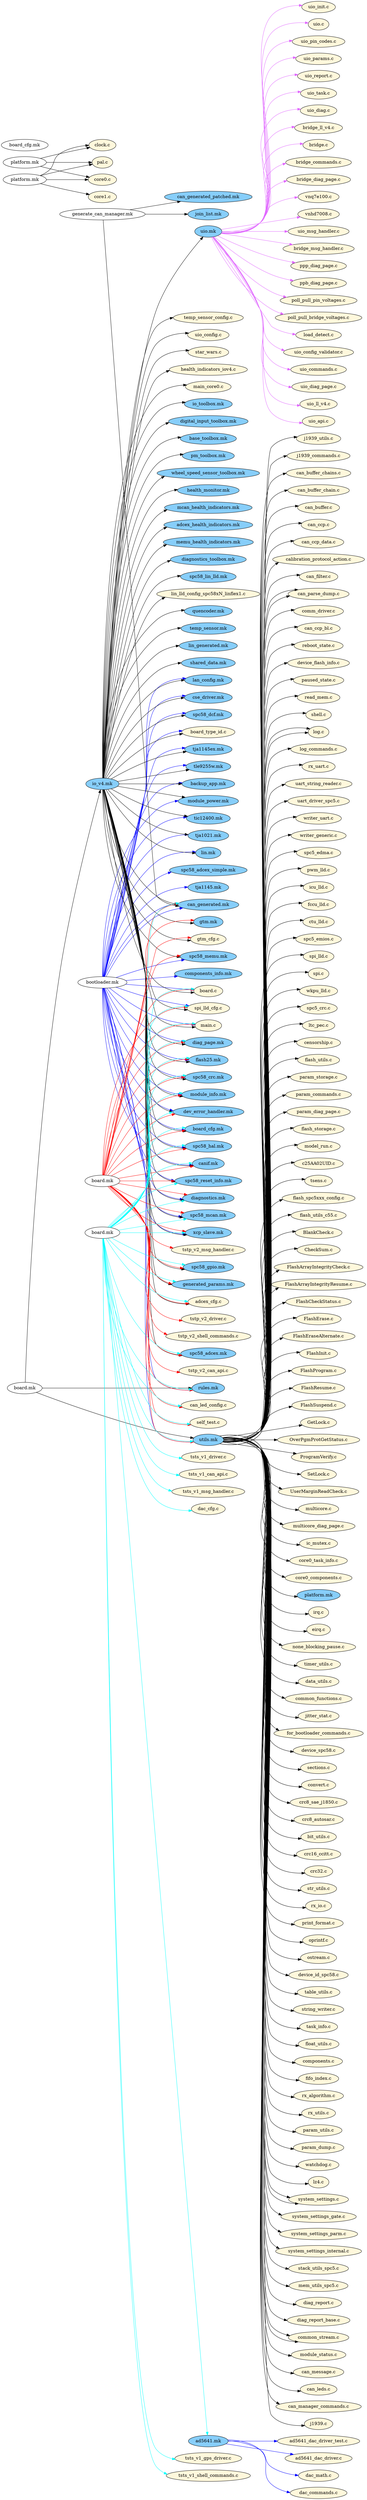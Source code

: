 digraph build_Dependence {
rankdir=LR;


ad5641_mk [ label = "ad5641.mk"];
ad5641_dac_driver_c [ label = "ad5641_dac_driver.c", style=filled, fillcolor=cornsilk];
ad5641_mk->ad5641_dac_driver_c [color=blue];
dac_math_c [ label = "dac_math.c", style=filled, fillcolor=cornsilk];
ad5641_mk->dac_math_c [color=blue];
dac_commands_c [ label = "dac_commands.c", style=filled, fillcolor=cornsilk];
ad5641_mk->dac_commands_c [color=blue];
ad5641_dac_driver_test_c [ label = "ad5641_dac_driver_test.c", style=filled, fillcolor=cornsilk];
ad5641_mk->ad5641_dac_driver_test_c [color=blue];

rules_mk [ label = "rules.mk"];

uio_mk [ label = "uio.mk"];
ppp_diag_page_c [ label = "ppp_diag_page.c", style=filled, fillcolor=cornsilk];
uio_mk->ppp_diag_page_c [color=mediumorchid1];
ppb_diag_page_c [ label = "ppb_diag_page.c", style=filled, fillcolor=cornsilk];
uio_mk->ppb_diag_page_c [color=mediumorchid1];
poll_pull_pin_voltages_c [ label = "poll_pull_pin_voltages.c", style=filled, fillcolor=cornsilk];
uio_mk->poll_pull_pin_voltages_c [color=mediumorchid1];
poll_pull_bridge_voltages_c [ label = "poll_pull_bridge_voltages.c", style=filled, fillcolor=cornsilk];
uio_mk->poll_pull_bridge_voltages_c [color=mediumorchid1];
load_detect_c [ label = "load_detect.c", style=filled, fillcolor=cornsilk];
uio_mk->load_detect_c [color=mediumorchid1];
uio_config_validator_c [ label = "uio_config_validator.c", style=filled, fillcolor=cornsilk];
uio_mk->uio_config_validator_c [color=mediumorchid1];
uio_commands_c [ label = "uio_commands.c", style=filled, fillcolor=cornsilk];
uio_mk->uio_commands_c [color=mediumorchid1];
uio_diag_page_c [ label = "uio_diag_page.c", style=filled, fillcolor=cornsilk];
uio_mk->uio_diag_page_c [color=mediumorchid1];
uio_ll_v4_c [ label = "uio_ll_v4.c", style=filled, fillcolor=cornsilk];
uio_mk->uio_ll_v4_c [color=mediumorchid1];
uio_api_c [ label = "uio_api.c", style=filled, fillcolor=cornsilk];
uio_mk->uio_api_c [color=mediumorchid1];
uio_init_c [ label = "uio_init.c", style=filled, fillcolor=cornsilk];
uio_mk->uio_init_c [color=mediumorchid1];
uio_c [ label = "uio.c", style=filled, fillcolor=cornsilk];
uio_mk->uio_c [color=mediumorchid1];
uio_pin_codes_c [ label = "uio_pin_codes.c", style=filled, fillcolor=cornsilk];
uio_mk->uio_pin_codes_c [color=mediumorchid1];
uio_params_c [ label = "uio_params.c", style=filled, fillcolor=cornsilk];
uio_mk->uio_params_c [color=mediumorchid1];
uio_report_c [ label = "uio_report.c", style=filled, fillcolor=cornsilk];
uio_mk->uio_report_c [color=mediumorchid1];
uio_task_c [ label = "uio_task.c", style=filled, fillcolor=cornsilk];
uio_mk->uio_task_c [color=mediumorchid1];
uio_diag_c [ label = "uio_diag.c", style=filled, fillcolor=cornsilk];
uio_mk->uio_diag_c [color=mediumorchid1];
bridge_ll_v4_c [ label = "bridge_ll_v4.c", style=filled, fillcolor=cornsilk];
uio_mk->bridge_ll_v4_c [color=mediumorchid1];
bridge_c [ label = "bridge.c", style=filled, fillcolor=cornsilk];
uio_mk->bridge_c [color=mediumorchid1];
bridge_commands_c [ label = "bridge_commands.c", style=filled, fillcolor=cornsilk];
uio_mk->bridge_commands_c [color=mediumorchid1];
bridge_diag_page_c [ label = "bridge_diag_page.c", style=filled, fillcolor=cornsilk];
uio_mk->bridge_diag_page_c [color=mediumorchid1];
vnq7e100_c [ label = "vnq7e100.c", style=filled, fillcolor=cornsilk];
uio_mk->vnq7e100_c [color=mediumorchid1];
vnhd7008_c [ label = "vnhd7008.c", style=filled, fillcolor=cornsilk];
uio_mk->vnhd7008_c [color=mediumorchid1];
uio_msg_handler_c [ label = "uio_msg_handler.c", style=filled, fillcolor=cornsilk];
uio_mk->uio_msg_handler_c [color=mediumorchid1];
bridge_msg_handler_c [ label = "bridge_msg_handler.c", style=filled, fillcolor=cornsilk];
uio_mk->bridge_msg_handler_c [color=mediumorchid1];

bootloader_mk [ label = "bootloader.mk"];
board_cfg_mk [ label = "board_cfg.mk", style=filled, fillcolor=lightskyblue];
bootloader_mk->board_cfg_mk [color=blue];
board_c [ label = "board.c", style=filled, fillcolor=cornsilk];
bootloader_mk->board_c [color=blue];
spi_lld_cfg_c [ label = "spi_lld_cfg.c", style=filled, fillcolor=cornsilk];
bootloader_mk->spi_lld_cfg_c [color=blue];
board_type_id_c [ label = "board_type_id.c", style=filled, fillcolor=cornsilk];
bootloader_mk->board_type_id_c [color=blue];
spc58_adcex_simple_mk [ label = "spc58_adcex_simple.mk", style=filled, fillcolor=lightskyblue];
bootloader_mk->spc58_adcex_simple_mk [color=blue];
main_c [ label = "main.c", style=filled, fillcolor=cornsilk];
bootloader_mk->main_c [color=blue];
diag_page_mk [ label = "diag_page.mk", style=filled, fillcolor=lightskyblue];
bootloader_mk->diag_page_mk [color=blue];
tja1145_mk [ label = "tja1145.mk", style=filled, fillcolor=lightskyblue];
bootloader_mk->tja1145_mk [color=blue];
tja1145ex_mk [ label = "tja1145ex.mk", style=filled, fillcolor=lightskyblue];
bootloader_mk->tja1145ex_mk [color=blue];
tle9255w_mk [ label = "tle9255w.mk", style=filled, fillcolor=lightskyblue];
bootloader_mk->tle9255w_mk [color=blue];
flash25_mk [ label = "flash25.mk", style=filled, fillcolor=lightskyblue];
bootloader_mk->flash25_mk [color=blue];
backup_app_mk [ label = "backup_app.mk", style=filled, fillcolor=lightskyblue];
bootloader_mk->backup_app_mk [color=blue];
module_power_mk [ label = "module_power.mk", style=filled, fillcolor=lightskyblue];
bootloader_mk->module_power_mk [color=blue];
tic12400_mk [ label = "tic12400.mk", style=filled, fillcolor=lightskyblue];
bootloader_mk->tic12400_mk [color=blue];
tja1021_mk [ label = "tja1021.mk", style=filled, fillcolor=lightskyblue];
bootloader_mk->tja1021_mk [color=blue];
lin_mk [ label = "lin.mk", style=filled, fillcolor=lightskyblue];
bootloader_mk->lin_mk [color=blue];
lan_config_mk [ label = "lan_config.mk", style=filled, fillcolor=lightskyblue];
bootloader_mk->lan_config_mk [color=blue];
spc58_crc_mk [ label = "spc58_crc.mk", style=filled, fillcolor=lightskyblue];
bootloader_mk->spc58_crc_mk [color=blue];
can_generated_mk [ label = "can_generated.mk", style=filled, fillcolor=lightskyblue];
bootloader_mk->can_generated_mk [color=blue];
can_generated_mk [ label = "can_generated.mk", style=filled, fillcolor=lightskyblue];
bootloader_mk->can_generated_mk [color=blue];
module_info_mk [ label = "module_info.mk", style=filled, fillcolor=lightskyblue];
bootloader_mk->module_info_mk [color=blue];
dev_error_handler_mk [ label = "dev_error_handler.mk", style=filled, fillcolor=lightskyblue];
bootloader_mk->dev_error_handler_mk [color=blue];
spc58_hal_mk [ label = "spc58_hal.mk", style=filled, fillcolor=lightskyblue];
bootloader_mk->spc58_hal_mk [color=blue];
canif_mk [ label = "canif.mk", style=filled, fillcolor=lightskyblue];
bootloader_mk->canif_mk [color=blue];
spc58_mcan_mk [ label = "spc58_mcan.mk", style=filled, fillcolor=lightskyblue];
bootloader_mk->spc58_mcan_mk [color=blue];
spc58_reset_info_mk [ label = "spc58_reset_info.mk", style=filled, fillcolor=lightskyblue];
bootloader_mk->spc58_reset_info_mk [color=blue];
diagnostics_mk [ label = "diagnostics.mk", style=filled, fillcolor=lightskyblue];
bootloader_mk->diagnostics_mk [color=blue];
xcp_slave_mk [ label = "xcp_slave.mk", style=filled, fillcolor=lightskyblue];
bootloader_mk->xcp_slave_mk [color=blue];
components_info_mk [ label = "components_info.mk", style=filled, fillcolor=lightskyblue];
bootloader_mk->components_info_mk [color=blue];
cse_driver_mk [ label = "cse_driver.mk", style=filled, fillcolor=lightskyblue];
bootloader_mk->cse_driver_mk [color=blue];
spc58_dcf_mk [ label = "spc58_dcf.mk", style=filled, fillcolor=lightskyblue];
bootloader_mk->spc58_dcf_mk [color=blue];
spc58_memu_mk [ label = "spc58_memu.mk", style=filled, fillcolor=lightskyblue];
bootloader_mk->spc58_memu_mk [color=blue];
utils_mk [ label = "utils.mk", style=filled, fillcolor=lightskyblue];
bootloader_mk->utils_mk [color=blue];
rules_mk [ label = "rules.mk", style=filled, fillcolor=lightskyblue];
bootloader_mk->rules_mk [color=blue];

generate_can_manager_mk [ label = "generate_can_manager.mk"];
can_generated_mk [ label = "can_generated.mk", style=filled, fillcolor=lightskyblue];
generate_can_manager_mk->can_generated_mk [color=black];
can_generated_patched_mk [ label = "can_generated_patched.mk", style=filled, fillcolor=lightskyblue];
generate_can_manager_mk->can_generated_patched_mk [color=black];
join_list_mk [ label = "join_list.mk", style=filled, fillcolor=lightskyblue];
generate_can_manager_mk->join_list_mk [color=black];

join_list_mk [ label = "join_list.mk"];

utils_mk [ label = "utils.mk"];
multicore_c [ label = "multicore.c", style=filled, fillcolor=cornsilk];
utils_mk->multicore_c [color=black];
multicore_diag_page_c [ label = "multicore_diag_page.c", style=filled, fillcolor=cornsilk];
utils_mk->multicore_diag_page_c [color=black];
ic_mutex_c [ label = "ic_mutex.c", style=filled, fillcolor=cornsilk];
utils_mk->ic_mutex_c [color=black];
core0_task_info_c [ label = "core0_task_info.c", style=filled, fillcolor=cornsilk];
utils_mk->core0_task_info_c [color=black];
core0_components_c [ label = "core0_components.c", style=filled, fillcolor=cornsilk];
utils_mk->core0_components_c [color=black];
platform_mk [ label = "platform.mk", style=filled, fillcolor=lightskyblue];
utils_mk->platform_mk [color=black];
irq_c [ label = "irq.c", style=filled, fillcolor=cornsilk];
utils_mk->irq_c [color=black];
eirq_c [ label = "eirq.c", style=filled, fillcolor=cornsilk];
utils_mk->eirq_c [color=black];
none_blocking_pause_c [ label = "none_blocking_pause.c", style=filled, fillcolor=cornsilk];
utils_mk->none_blocking_pause_c [color=black];
timer_utils_c [ label = "timer_utils.c", style=filled, fillcolor=cornsilk];
utils_mk->timer_utils_c [color=black];
data_utils_c [ label = "data_utils.c", style=filled, fillcolor=cornsilk];
utils_mk->data_utils_c [color=black];
common_functions_c [ label = "common_functions.c", style=filled, fillcolor=cornsilk];
utils_mk->common_functions_c [color=black];
jitter_stat_c [ label = "jitter_stat.c", style=filled, fillcolor=cornsilk];
utils_mk->jitter_stat_c [color=black];
for_bootloader_commands_c [ label = "for_bootloader_commands.c", style=filled, fillcolor=cornsilk];
utils_mk->for_bootloader_commands_c [color=black];
device_spc58_c [ label = "device_spc58.c", style=filled, fillcolor=cornsilk];
utils_mk->device_spc58_c [color=black];
sections_c [ label = "sections.c", style=filled, fillcolor=cornsilk];
utils_mk->sections_c [color=black];
convert_c [ label = "convert.c", style=filled, fillcolor=cornsilk];
utils_mk->convert_c [color=black];
crc8_sae_j1850_c [ label = "crc8_sae_j1850.c", style=filled, fillcolor=cornsilk];
utils_mk->crc8_sae_j1850_c [color=black];
crc8_autosar_c [ label = "crc8_autosar.c", style=filled, fillcolor=cornsilk];
utils_mk->crc8_autosar_c [color=black];
bit_utils_c [ label = "bit_utils.c", style=filled, fillcolor=cornsilk];
utils_mk->bit_utils_c [color=black];
crc16_ccitt_c [ label = "crc16_ccitt.c", style=filled, fillcolor=cornsilk];
utils_mk->crc16_ccitt_c [color=black];
crc32_c [ label = "crc32.c", style=filled, fillcolor=cornsilk];
utils_mk->crc32_c [color=black];
str_utils_c [ label = "str_utils.c", style=filled, fillcolor=cornsilk];
utils_mk->str_utils_c [color=black];
rx_io_c [ label = "rx_io.c", style=filled, fillcolor=cornsilk];
utils_mk->rx_io_c [color=black];
print_format_c [ label = "print_format.c", style=filled, fillcolor=cornsilk];
utils_mk->print_format_c [color=black];
oprintf_c [ label = "oprintf.c", style=filled, fillcolor=cornsilk];
utils_mk->oprintf_c [color=black];
ostream_c [ label = "ostream.c", style=filled, fillcolor=cornsilk];
utils_mk->ostream_c [color=black];
device_id_spc58_c [ label = "device_id_spc58.c", style=filled, fillcolor=cornsilk];
utils_mk->device_id_spc58_c [color=black];
table_utils_c [ label = "table_utils.c", style=filled, fillcolor=cornsilk];
utils_mk->table_utils_c [color=black];
string_writer_c [ label = "string_writer.c", style=filled, fillcolor=cornsilk];
utils_mk->string_writer_c [color=black];
task_info_c [ label = "task_info.c", style=filled, fillcolor=cornsilk];
utils_mk->task_info_c [color=black];
float_utils_c [ label = "float_utils.c", style=filled, fillcolor=cornsilk];
utils_mk->float_utils_c [color=black];
components_c [ label = "components.c", style=filled, fillcolor=cornsilk];
utils_mk->components_c [color=black];
fifo_index_c [ label = "fifo_index.c", style=filled, fillcolor=cornsilk];
utils_mk->fifo_index_c [color=black];
rx_algorithm_c [ label = "rx_algorithm.c", style=filled, fillcolor=cornsilk];
utils_mk->rx_algorithm_c [color=black];
rx_utils_c [ label = "rx_utils.c", style=filled, fillcolor=cornsilk];
utils_mk->rx_utils_c [color=black];
param_utils_c [ label = "param_utils.c", style=filled, fillcolor=cornsilk];
utils_mk->param_utils_c [color=black];
param_dump_c [ label = "param_dump.c", style=filled, fillcolor=cornsilk];
utils_mk->param_dump_c [color=black];
watchdog_c [ label = "watchdog.c", style=filled, fillcolor=cornsilk];
utils_mk->watchdog_c [color=black];
lz4_c [ label = "lz4.c", style=filled, fillcolor=cornsilk];
utils_mk->lz4_c [color=black];
system_settings_c [ label = "system_settings.c", style=filled, fillcolor=cornsilk];
utils_mk->system_settings_c [color=black];
system_settings_gate_c [ label = "system_settings_gate.c", style=filled, fillcolor=cornsilk];
utils_mk->system_settings_gate_c [color=black];
system_settings_parm_c [ label = "system_settings_parm.c", style=filled, fillcolor=cornsilk];
utils_mk->system_settings_parm_c [color=black];
system_settings_internal_c [ label = "system_settings_internal.c", style=filled, fillcolor=cornsilk];
utils_mk->system_settings_internal_c [color=black];
system_settings_c [ label = "system_settings.c", style=filled, fillcolor=cornsilk];
utils_mk->system_settings_c [color=black];
stack_utils_spc5_c [ label = "stack_utils_spc5.c", style=filled, fillcolor=cornsilk];
utils_mk->stack_utils_spc5_c [color=black];
mem_utils_spc5_c [ label = "mem_utils_spc5.c", style=filled, fillcolor=cornsilk];
utils_mk->mem_utils_spc5_c [color=black];
diag_report_c [ label = "diag_report.c", style=filled, fillcolor=cornsilk];
utils_mk->diag_report_c [color=black];
diag_report_base_c [ label = "diag_report_base.c", style=filled, fillcolor=cornsilk];
utils_mk->diag_report_base_c [color=black];
common_stream_c [ label = "common_stream.c", style=filled, fillcolor=cornsilk];
utils_mk->common_stream_c [color=black];
common_stream_c [ label = "common_stream.c", style=filled, fillcolor=cornsilk];
utils_mk->common_stream_c [color=black];
module_status_c [ label = "module_status.c", style=filled, fillcolor=cornsilk];
utils_mk->module_status_c [color=black];
can_message_c [ label = "can_message.c", style=filled, fillcolor=cornsilk];
utils_mk->can_message_c [color=black];
can_leds_c [ label = "can_leds.c", style=filled, fillcolor=cornsilk];
utils_mk->can_leds_c [color=black];
can_manager_commands_c [ label = "can_manager_commands.c", style=filled, fillcolor=cornsilk];
utils_mk->can_manager_commands_c [color=black];
j1939_c [ label = "j1939.c", style=filled, fillcolor=cornsilk];
utils_mk->j1939_c [color=black];
j1939_utils_c [ label = "j1939_utils.c", style=filled, fillcolor=cornsilk];
utils_mk->j1939_utils_c [color=black];
j1939_commands_c [ label = "j1939_commands.c", style=filled, fillcolor=cornsilk];
utils_mk->j1939_commands_c [color=black];
can_buffer_chains_c [ label = "can_buffer_chains.c", style=filled, fillcolor=cornsilk];
utils_mk->can_buffer_chains_c [color=black];
can_buffer_chain_c [ label = "can_buffer_chain.c", style=filled, fillcolor=cornsilk];
utils_mk->can_buffer_chain_c [color=black];
can_buffer_c [ label = "can_buffer.c", style=filled, fillcolor=cornsilk];
utils_mk->can_buffer_c [color=black];
can_ccp_c [ label = "can_ccp.c", style=filled, fillcolor=cornsilk];
utils_mk->can_ccp_c [color=black];
can_ccp_data_c [ label = "can_ccp_data.c", style=filled, fillcolor=cornsilk];
utils_mk->can_ccp_data_c [color=black];
calibration_protocol_action_c [ label = "calibration_protocol_action.c", style=filled, fillcolor=cornsilk];
utils_mk->calibration_protocol_action_c [color=black];
can_filter_c [ label = "can_filter.c", style=filled, fillcolor=cornsilk];
utils_mk->can_filter_c [color=black];
can_parse_dump_c [ label = "can_parse_dump.c", style=filled, fillcolor=cornsilk];
utils_mk->can_parse_dump_c [color=black];
comm_driver_c [ label = "comm_driver.c", style=filled, fillcolor=cornsilk];
utils_mk->comm_driver_c [color=black];
can_ccp_bl_c [ label = "can_ccp_bl.c", style=filled, fillcolor=cornsilk];
utils_mk->can_ccp_bl_c [color=black];
reboot_state_c [ label = "reboot_state.c", style=filled, fillcolor=cornsilk];
utils_mk->reboot_state_c [color=black];
device_flash_info_c [ label = "device_flash_info.c", style=filled, fillcolor=cornsilk];
utils_mk->device_flash_info_c [color=black];
paused_state_c [ label = "paused_state.c", style=filled, fillcolor=cornsilk];
utils_mk->paused_state_c [color=black];
can_parse_dump_c [ label = "can_parse_dump.c", style=filled, fillcolor=cornsilk];
utils_mk->can_parse_dump_c [color=black];
read_mem_c [ label = "read_mem.c", style=filled, fillcolor=cornsilk];
utils_mk->read_mem_c [color=black];
shell_c [ label = "shell.c", style=filled, fillcolor=cornsilk];
utils_mk->shell_c [color=black];
log_c [ label = "log.c", style=filled, fillcolor=cornsilk];
utils_mk->log_c [color=black];
log_c [ label = "log.c", style=filled, fillcolor=cornsilk];
utils_mk->log_c [color=black];
log_commands_c [ label = "log_commands.c", style=filled, fillcolor=cornsilk];
utils_mk->log_commands_c [color=black];
rx_uart_c [ label = "rx_uart.c", style=filled, fillcolor=cornsilk];
utils_mk->rx_uart_c [color=black];
uart_string_reader_c [ label = "uart_string_reader.c", style=filled, fillcolor=cornsilk];
utils_mk->uart_string_reader_c [color=black];
uart_driver_spc5_c [ label = "uart_driver_spc5.c", style=filled, fillcolor=cornsilk];
utils_mk->uart_driver_spc5_c [color=black];
writer_uart_c [ label = "writer_uart.c", style=filled, fillcolor=cornsilk];
utils_mk->writer_uart_c [color=black];
writer_generic_c [ label = "writer_generic.c", style=filled, fillcolor=cornsilk];
utils_mk->writer_generic_c [color=black];
spc5_edma_c [ label = "spc5_edma.c", style=filled, fillcolor=cornsilk];
utils_mk->spc5_edma_c [color=black];
pwm_lld_c [ label = "pwm_lld.c", style=filled, fillcolor=cornsilk];
utils_mk->pwm_lld_c [color=black];
icu_lld_c [ label = "icu_lld.c", style=filled, fillcolor=cornsilk];
utils_mk->icu_lld_c [color=black];
fccu_lld_c [ label = "fccu_lld.c", style=filled, fillcolor=cornsilk];
utils_mk->fccu_lld_c [color=black];
ctu_lld_c [ label = "ctu_lld.c", style=filled, fillcolor=cornsilk];
utils_mk->ctu_lld_c [color=black];
spc5_emios_c [ label = "spc5_emios.c", style=filled, fillcolor=cornsilk];
utils_mk->spc5_emios_c [color=black];
spi_lld_c [ label = "spi_lld.c", style=filled, fillcolor=cornsilk];
utils_mk->spi_lld_c [color=black];
spi_c [ label = "spi.c", style=filled, fillcolor=cornsilk];
utils_mk->spi_c [color=black];
wkpu_lld_c [ label = "wkpu_lld.c", style=filled, fillcolor=cornsilk];
utils_mk->wkpu_lld_c [color=black];
spc5_crc_c [ label = "spc5_crc.c", style=filled, fillcolor=cornsilk];
utils_mk->spc5_crc_c [color=black];
ltc_pec_c [ label = "ltc_pec.c", style=filled, fillcolor=cornsilk];
utils_mk->ltc_pec_c [color=black];
censorship_c [ label = "censorship.c", style=filled, fillcolor=cornsilk];
utils_mk->censorship_c [color=black];
flash_utils_c [ label = "flash_utils.c", style=filled, fillcolor=cornsilk];
utils_mk->flash_utils_c [color=black];
param_storage_c [ label = "param_storage.c", style=filled, fillcolor=cornsilk];
utils_mk->param_storage_c [color=black];
param_commands_c [ label = "param_commands.c", style=filled, fillcolor=cornsilk];
utils_mk->param_commands_c [color=black];
param_diag_page_c [ label = "param_diag_page.c", style=filled, fillcolor=cornsilk];
utils_mk->param_diag_page_c [color=black];
flash_storage_c [ label = "flash_storage.c", style=filled, fillcolor=cornsilk];
utils_mk->flash_storage_c [color=black];
model_run_c [ label = "model_run.c", style=filled, fillcolor=cornsilk];
utils_mk->model_run_c [color=black];
c25AA02UID_c [ label = "c25AA02UID.c", style=filled, fillcolor=cornsilk];
utils_mk->c25AA02UID_c [color=black];
tsens_c [ label = "tsens.c", style=filled, fillcolor=cornsilk];
utils_mk->tsens_c [color=black];
flash_spc5xxx_config_c [ label = "flash_spc5xxx_config.c", style=filled, fillcolor=cornsilk];
utils_mk->flash_spc5xxx_config_c [color=black];
flash_utils_c55_c [ label = "flash_utils_c55.c", style=filled, fillcolor=cornsilk];
utils_mk->flash_utils_c55_c [color=black];
BlankCheck_c [ label = "BlankCheck.c", style=filled, fillcolor=cornsilk];
utils_mk->BlankCheck_c [color=black];
CheckSum_c [ label = "CheckSum.c", style=filled, fillcolor=cornsilk];
utils_mk->CheckSum_c [color=black];
FlashArrayIntegrityCheck_c [ label = "FlashArrayIntegrityCheck.c", style=filled, fillcolor=cornsilk];
utils_mk->FlashArrayIntegrityCheck_c [color=black];
FlashArrayIntegrityResume_c [ label = "FlashArrayIntegrityResume.c", style=filled, fillcolor=cornsilk];
utils_mk->FlashArrayIntegrityResume_c [color=black];
FlashCheckStatus_c [ label = "FlashCheckStatus.c", style=filled, fillcolor=cornsilk];
utils_mk->FlashCheckStatus_c [color=black];
FlashErase_c [ label = "FlashErase.c", style=filled, fillcolor=cornsilk];
utils_mk->FlashErase_c [color=black];
FlashEraseAlternate_c [ label = "FlashEraseAlternate.c", style=filled, fillcolor=cornsilk];
utils_mk->FlashEraseAlternate_c [color=black];
FlashInit_c [ label = "FlashInit.c", style=filled, fillcolor=cornsilk];
utils_mk->FlashInit_c [color=black];
FlashProgram_c [ label = "FlashProgram.c", style=filled, fillcolor=cornsilk];
utils_mk->FlashProgram_c [color=black];
FlashResume_c [ label = "FlashResume.c", style=filled, fillcolor=cornsilk];
utils_mk->FlashResume_c [color=black];
FlashSuspend_c [ label = "FlashSuspend.c", style=filled, fillcolor=cornsilk];
utils_mk->FlashSuspend_c [color=black];
GetLock_c [ label = "GetLock.c", style=filled, fillcolor=cornsilk];
utils_mk->GetLock_c [color=black];
OverPgmProtGetStatus_c [ label = "OverPgmProtGetStatus.c", style=filled, fillcolor=cornsilk];
utils_mk->OverPgmProtGetStatus_c [color=black];
ProgramVerify_c [ label = "ProgramVerify.c", style=filled, fillcolor=cornsilk];
utils_mk->ProgramVerify_c [color=black];
SetLock_c [ label = "SetLock.c", style=filled, fillcolor=cornsilk];
utils_mk->SetLock_c [color=black];
UserMarginReadCheck_c [ label = "UserMarginReadCheck.c", style=filled, fillcolor=cornsilk];
utils_mk->UserMarginReadCheck_c [color=black];

spc58ec_platform_mk [ label = "platform.mk"];
clock_c [ label = "clock.c", style=filled, fillcolor=cornsilk];
spc58ec_platform_mk->clock_c [color=black];
pal_c [ label = "pal.c", style=filled, fillcolor=cornsilk];
spc58ec_platform_mk->pal_c [color=black];
core0_c [ label = "core0.c", style=filled, fillcolor=cornsilk];
spc58ec_platform_mk->core0_c [color=black];

spc58xn_platform_mk [ label = "platform.mk"];
clock_c [ label = "clock.c", style=filled, fillcolor=cornsilk];
spc58xn_platform_mk->clock_c [color=black];
pal_c [ label = "pal.c", style=filled, fillcolor=cornsilk];
spc58xn_platform_mk->pal_c [color=black];
core0_c [ label = "core0.c", style=filled, fillcolor=cornsilk];
spc58xn_platform_mk->core0_c [color=black];
core1_c [ label = "core1.c", style=filled, fillcolor=cornsilk];
spc58xn_platform_mk->core1_c [color=black];

IO_V4_board_cfg_mk [ label = "board_cfg.mk"];

io_v4_mk [ label = "io_v4.mk"];
board_cfg_mk [ label = "board_cfg.mk", style=filled, fillcolor=lightskyblue];
io_v4_mk->board_cfg_mk [color=black];
board_type_id_c [ label = "board_type_id.c", style=filled, fillcolor=cornsilk];
io_v4_mk->board_type_id_c [color=black];
board_c [ label = "board.c", style=filled, fillcolor=cornsilk];
io_v4_mk->board_c [color=black];
spi_lld_cfg_c [ label = "spi_lld_cfg.c", style=filled, fillcolor=cornsilk];
io_v4_mk->spi_lld_cfg_c [color=black];
gtm_cfg_c [ label = "gtm_cfg.c", style=filled, fillcolor=cornsilk];
io_v4_mk->gtm_cfg_c [color=black];
main_c [ label = "main.c", style=filled, fillcolor=cornsilk];
io_v4_mk->main_c [color=black];
temp_sensor_config_c [ label = "temp_sensor_config.c", style=filled, fillcolor=cornsilk];
io_v4_mk->temp_sensor_config_c [color=black];
uio_config_c [ label = "uio_config.c", style=filled, fillcolor=cornsilk];
io_v4_mk->uio_config_c [color=black];
star_wars_c [ label = "star_wars.c", style=filled, fillcolor=cornsilk];
io_v4_mk->star_wars_c [color=black];
adcex_cfg_c [ label = "adcex_cfg.c", style=filled, fillcolor=cornsilk];
io_v4_mk->adcex_cfg_c [color=black];
health_indicators_iov4_c [ label = "health_indicators_iov4.c", style=filled, fillcolor=cornsilk];
io_v4_mk->health_indicators_iov4_c [color=black];
main_core0_c [ label = "main_core0.c", style=filled, fillcolor=cornsilk];
io_v4_mk->main_core0_c [color=black];
diag_page_mk [ label = "diag_page.mk", style=filled, fillcolor=lightskyblue];
io_v4_mk->diag_page_mk [color=black];
io_toolbox_mk [ label = "io_toolbox.mk", style=filled, fillcolor=lightskyblue];
io_v4_mk->io_toolbox_mk [color=black];
digital_input_toolbox_mk [ label = "digital_input_toolbox.mk", style=filled, fillcolor=lightskyblue];
io_v4_mk->digital_input_toolbox_mk [color=black];
base_toolbox_mk [ label = "base_toolbox.mk", style=filled, fillcolor=lightskyblue];
io_v4_mk->base_toolbox_mk [color=black];
pm_toolbox_mk [ label = "pm_toolbox.mk", style=filled, fillcolor=lightskyblue];
io_v4_mk->pm_toolbox_mk [color=black];
wheel_speed_sensor_toolbox_mk [ label = "wheel_speed_sensor_toolbox.mk", style=filled, fillcolor=lightskyblue];
io_v4_mk->wheel_speed_sensor_toolbox_mk [color=black];
diagnostics_mk [ label = "diagnostics.mk", style=filled, fillcolor=lightskyblue];
io_v4_mk->diagnostics_mk [color=black];
health_monitor_mk [ label = "health_monitor.mk", style=filled, fillcolor=lightskyblue];
io_v4_mk->health_monitor_mk [color=black];
mcan_health_indicators_mk [ label = "mcan_health_indicators.mk", style=filled, fillcolor=lightskyblue];
io_v4_mk->mcan_health_indicators_mk [color=black];
adcex_health_indicators_mk [ label = "adcex_health_indicators.mk", style=filled, fillcolor=lightskyblue];
io_v4_mk->adcex_health_indicators_mk [color=black];
memu_health_indicators_mk [ label = "memu_health_indicators.mk", style=filled, fillcolor=lightskyblue];
io_v4_mk->memu_health_indicators_mk [color=black];
diagnostics_toolbox_mk [ label = "diagnostics_toolbox.mk", style=filled, fillcolor=lightskyblue];
io_v4_mk->diagnostics_toolbox_mk [color=black];
tja1021_mk [ label = "tja1021.mk", style=filled, fillcolor=lightskyblue];
io_v4_mk->tja1021_mk [color=black];
lin_mk [ label = "lin.mk", style=filled, fillcolor=lightskyblue];
io_v4_mk->lin_mk [color=black];
spc58_lin_lld_mk [ label = "spc58_lin_lld.mk", style=filled, fillcolor=lightskyblue];
io_v4_mk->spc58_lin_lld_mk [color=black];
lin_lld_config_spc58xN_linflex1_c [ label = "lin_lld_config_spc58xN_linflex1.c", style=filled, fillcolor=cornsilk];
io_v4_mk->lin_lld_config_spc58xN_linflex1_c [color=black];
tja1145ex_mk [ label = "tja1145ex.mk", style=filled, fillcolor=lightskyblue];
io_v4_mk->tja1145ex_mk [color=black];
tle9255w_mk [ label = "tle9255w.mk", style=filled, fillcolor=lightskyblue];
io_v4_mk->tle9255w_mk [color=black];
gtm_mk [ label = "gtm.mk", style=filled, fillcolor=lightskyblue];
io_v4_mk->gtm_mk [color=black];
quencoder_mk [ label = "quencoder.mk", style=filled, fillcolor=lightskyblue];
io_v4_mk->quencoder_mk [color=black];
uio_mk [ label = "uio.mk", style=filled, fillcolor=lightskyblue];
io_v4_mk->uio_mk [color=black];
temp_sensor_mk [ label = "temp_sensor.mk", style=filled, fillcolor=lightskyblue];
io_v4_mk->temp_sensor_mk [color=black];
tic12400_mk [ label = "tic12400.mk", style=filled, fillcolor=lightskyblue];
io_v4_mk->tic12400_mk [color=black];
canif_mk [ label = "canif.mk", style=filled, fillcolor=lightskyblue];
io_v4_mk->canif_mk [color=black];
spc58_mcan_mk [ label = "spc58_mcan.mk", style=filled, fillcolor=lightskyblue];
io_v4_mk->spc58_mcan_mk [color=black];
module_power_mk [ label = "module_power.mk", style=filled, fillcolor=lightskyblue];
io_v4_mk->module_power_mk [color=black];
module_info_mk [ label = "module_info.mk", style=filled, fillcolor=lightskyblue];
io_v4_mk->module_info_mk [color=black];
spc58_adcex_mk [ label = "spc58_adcex.mk", style=filled, fillcolor=lightskyblue];
io_v4_mk->spc58_adcex_mk [color=black];
spc58_gpio_mk [ label = "spc58_gpio.mk", style=filled, fillcolor=lightskyblue];
io_v4_mk->spc58_gpio_mk [color=black];
flash25_mk [ label = "flash25.mk", style=filled, fillcolor=lightskyblue];
io_v4_mk->flash25_mk [color=black];
spc58_reset_info_mk [ label = "spc58_reset_info.mk", style=filled, fillcolor=lightskyblue];
io_v4_mk->spc58_reset_info_mk [color=black];
dev_error_handler_mk [ label = "dev_error_handler.mk", style=filled, fillcolor=lightskyblue];
io_v4_mk->dev_error_handler_mk [color=black];
spc58_crc_mk [ label = "spc58_crc.mk", style=filled, fillcolor=lightskyblue];
io_v4_mk->spc58_crc_mk [color=black];
lan_config_mk [ label = "lan_config.mk", style=filled, fillcolor=lightskyblue];
io_v4_mk->lan_config_mk [color=black];
xcp_slave_mk [ label = "xcp_slave.mk", style=filled, fillcolor=lightskyblue];
io_v4_mk->xcp_slave_mk [color=black];
spc58_hal_mk [ label = "spc58_hal.mk", style=filled, fillcolor=lightskyblue];
io_v4_mk->spc58_hal_mk [color=black];
cse_driver_mk [ label = "cse_driver.mk", style=filled, fillcolor=lightskyblue];
io_v4_mk->cse_driver_mk [color=black];
spc58_dcf_mk [ label = "spc58_dcf.mk", style=filled, fillcolor=lightskyblue];
io_v4_mk->spc58_dcf_mk [color=black];
backup_app_mk [ label = "backup_app.mk", style=filled, fillcolor=lightskyblue];
io_v4_mk->backup_app_mk [color=black];
can_generated_mk [ label = "can_generated.mk", style=filled, fillcolor=lightskyblue];
io_v4_mk->can_generated_mk [color=black];
generated_params_mk [ label = "generated_params.mk", style=filled, fillcolor=lightskyblue];
io_v4_mk->generated_params_mk [color=black];
lin_generated_mk [ label = "lin_generated.mk", style=filled, fillcolor=lightskyblue];
io_v4_mk->lin_generated_mk [color=black];
shared_data_mk [ label = "shared_data.mk", style=filled, fillcolor=lightskyblue];
io_v4_mk->shared_data_mk [color=black];
spc58_memu_mk [ label = "spc58_memu.mk", style=filled, fillcolor=lightskyblue];
io_v4_mk->spc58_memu_mk [color=black];

IO_V4_A_board_mk [ label = "board.mk"];
io_v4_mk [ label = "io_v4.mk", style=filled, fillcolor=lightskyblue];
IO_V4_A_board_mk->io_v4_mk [color=black];
utils_mk [ label = "utils.mk", style=filled, fillcolor=lightskyblue];
IO_V4_A_board_mk->utils_mk [color=black];
rules_mk [ label = "rules.mk", style=filled, fillcolor=lightskyblue];
IO_V4_A_board_mk->rules_mk [color=black];

TSTP_V2_board_mk [ label = "board.mk"];
board_cfg_mk [ label = "board_cfg.mk", style=filled, fillcolor=lightskyblue];
TSTP_V2_board_mk->board_cfg_mk [color=red];
main_c [ label = "main.c", style=filled, fillcolor=cornsilk];
TSTP_V2_board_mk->main_c [color=red];
self_test_c [ label = "self_test.c", style=filled, fillcolor=cornsilk];
TSTP_V2_board_mk->self_test_c [color=red];
tstp_v2_driver_c [ label = "tstp_v2_driver.c", style=filled, fillcolor=cornsilk];
TSTP_V2_board_mk->tstp_v2_driver_c [color=red];
tstp_v2_shell_commands_c [ label = "tstp_v2_shell_commands.c", style=filled, fillcolor=cornsilk];
TSTP_V2_board_mk->tstp_v2_shell_commands_c [color=red];
board_c [ label = "board.c", style=filled, fillcolor=cornsilk];
TSTP_V2_board_mk->board_c [color=red];
diag_page_mk [ label = "diag_page.mk", style=filled, fillcolor=lightskyblue];
TSTP_V2_board_mk->diag_page_mk [color=red];
spi_lld_cfg_c [ label = "spi_lld_cfg.c", style=filled, fillcolor=cornsilk];
TSTP_V2_board_mk->spi_lld_cfg_c [color=red];
module_info_mk [ label = "module_info.mk", style=filled, fillcolor=lightskyblue];
TSTP_V2_board_mk->module_info_mk [color=red];
spc58_hal_mk [ label = "spc58_hal.mk", style=filled, fillcolor=lightskyblue];
TSTP_V2_board_mk->spc58_hal_mk [color=red];
flash25_mk [ label = "flash25.mk", style=filled, fillcolor=lightskyblue];
TSTP_V2_board_mk->flash25_mk [color=red];
spc58_gpio_mk [ label = "spc58_gpio.mk", style=filled, fillcolor=lightskyblue];
TSTP_V2_board_mk->spc58_gpio_mk [color=red];
dev_error_handler_mk [ label = "dev_error_handler.mk", style=filled, fillcolor=lightskyblue];
TSTP_V2_board_mk->dev_error_handler_mk [color=red];
spc58_crc_mk [ label = "spc58_crc.mk", style=filled, fillcolor=lightskyblue];
TSTP_V2_board_mk->spc58_crc_mk [color=red];
spc58_reset_info_mk [ label = "spc58_reset_info.mk", style=filled, fillcolor=lightskyblue];
TSTP_V2_board_mk->spc58_reset_info_mk [color=red];
generated_params_mk [ label = "generated_params.mk", style=filled, fillcolor=lightskyblue];
TSTP_V2_board_mk->generated_params_mk [color=red];
can_led_config_c [ label = "can_led_config.c", style=filled, fillcolor=cornsilk];
TSTP_V2_board_mk->can_led_config_c [color=red];
tstp_v2_can_api_c [ label = "tstp_v2_can_api.c", style=filled, fillcolor=cornsilk];
TSTP_V2_board_mk->tstp_v2_can_api_c [color=red];
tstp_v2_msg_handler_c [ label = "tstp_v2_msg_handler.c", style=filled, fillcolor=cornsilk];
TSTP_V2_board_mk->tstp_v2_msg_handler_c [color=red];
diagnostics_mk [ label = "diagnostics.mk", style=filled, fillcolor=lightskyblue];
TSTP_V2_board_mk->diagnostics_mk [color=red];
can_generated_mk [ label = "can_generated.mk", style=filled, fillcolor=lightskyblue];
TSTP_V2_board_mk->can_generated_mk [color=red];
canif_mk [ label = "canif.mk", style=filled, fillcolor=lightskyblue];
TSTP_V2_board_mk->canif_mk [color=red];
spc58_mcan_mk [ label = "spc58_mcan.mk", style=filled, fillcolor=lightskyblue];
TSTP_V2_board_mk->spc58_mcan_mk [color=red];
xcp_slave_mk [ label = "xcp_slave.mk", style=filled, fillcolor=lightskyblue];
TSTP_V2_board_mk->xcp_slave_mk [color=red];
spc58_adcex_mk [ label = "spc58_adcex.mk", style=filled, fillcolor=lightskyblue];
TSTP_V2_board_mk->spc58_adcex_mk [color=red];
adcex_cfg_c [ label = "adcex_cfg.c", style=filled, fillcolor=cornsilk];
TSTP_V2_board_mk->adcex_cfg_c [color=red];
gtm_cfg_c [ label = "gtm_cfg.c", style=filled, fillcolor=cornsilk];
TSTP_V2_board_mk->gtm_cfg_c [color=red];
gtm_mk [ label = "gtm.mk", style=filled, fillcolor=lightskyblue];
TSTP_V2_board_mk->gtm_mk [color=red];
spc58_memu_mk [ label = "spc58_memu.mk", style=filled, fillcolor=lightskyblue];
TSTP_V2_board_mk->spc58_memu_mk [color=red];
utils_mk [ label = "utils.mk", style=filled, fillcolor=lightskyblue];
TSTP_V2_board_mk->utils_mk [color=red];
rules_mk [ label = "rules.mk", style=filled, fillcolor=lightskyblue];
TSTP_V2_board_mk->rules_mk [color=red];

TSTS_V1_board_mk [ label = "board.mk"];
board_cfg_mk [ label = "board_cfg.mk", style=filled, fillcolor=lightskyblue];
TSTS_V1_board_mk->board_cfg_mk [color=cyan];
main_c [ label = "main.c", style=filled, fillcolor=cornsilk];
TSTS_V1_board_mk->main_c [color=cyan];
self_test_c [ label = "self_test.c", style=filled, fillcolor=cornsilk];
TSTS_V1_board_mk->self_test_c [color=cyan];
tsts_v1_gps_driver_c [ label = "tsts_v1_gps_driver.c", style=filled, fillcolor=cornsilk];
TSTS_V1_board_mk->tsts_v1_gps_driver_c [color=cyan];
tsts_v1_shell_commands_c [ label = "tsts_v1_shell_commands.c", style=filled, fillcolor=cornsilk];
TSTS_V1_board_mk->tsts_v1_shell_commands_c [color=cyan];
tsts_v1_driver_c [ label = "tsts_v1_driver.c", style=filled, fillcolor=cornsilk];
TSTS_V1_board_mk->tsts_v1_driver_c [color=cyan];
board_c [ label = "board.c", style=filled, fillcolor=cornsilk];
TSTS_V1_board_mk->board_c [color=cyan];
diag_page_mk [ label = "diag_page.mk", style=filled, fillcolor=lightskyblue];
TSTS_V1_board_mk->diag_page_mk [color=cyan];
spi_lld_cfg_c [ label = "spi_lld_cfg.c", style=filled, fillcolor=cornsilk];
TSTS_V1_board_mk->spi_lld_cfg_c [color=cyan];
spc58_hal_mk [ label = "spc58_hal.mk", style=filled, fillcolor=lightskyblue];
TSTS_V1_board_mk->spc58_hal_mk [color=cyan];
module_info_mk [ label = "module_info.mk", style=filled, fillcolor=lightskyblue];
TSTS_V1_board_mk->module_info_mk [color=cyan];
flash25_mk [ label = "flash25.mk", style=filled, fillcolor=lightskyblue];
TSTS_V1_board_mk->flash25_mk [color=cyan];
spc58_gpio_mk [ label = "spc58_gpio.mk", style=filled, fillcolor=lightskyblue];
TSTS_V1_board_mk->spc58_gpio_mk [color=cyan];
dev_error_handler_mk [ label = "dev_error_handler.mk", style=filled, fillcolor=lightskyblue];
TSTS_V1_board_mk->dev_error_handler_mk [color=cyan];
spc58_crc_mk [ label = "spc58_crc.mk", style=filled, fillcolor=lightskyblue];
TSTS_V1_board_mk->spc58_crc_mk [color=cyan];
spc58_reset_info_mk [ label = "spc58_reset_info.mk", style=filled, fillcolor=lightskyblue];
TSTS_V1_board_mk->spc58_reset_info_mk [color=cyan];
generated_params_mk [ label = "generated_params.mk", style=filled, fillcolor=lightskyblue];
TSTS_V1_board_mk->generated_params_mk [color=cyan];
can_led_config_c [ label = "can_led_config.c", style=filled, fillcolor=cornsilk];
TSTS_V1_board_mk->can_led_config_c [color=cyan];
tsts_v1_can_api_c [ label = "tsts_v1_can_api.c", style=filled, fillcolor=cornsilk];
TSTS_V1_board_mk->tsts_v1_can_api_c [color=cyan];
tsts_v1_msg_handler_c [ label = "tsts_v1_msg_handler.c", style=filled, fillcolor=cornsilk];
TSTS_V1_board_mk->tsts_v1_msg_handler_c [color=cyan];
diagnostics_mk [ label = "diagnostics.mk", style=filled, fillcolor=lightskyblue];
TSTS_V1_board_mk->diagnostics_mk [color=cyan];
can_generated_mk [ label = "can_generated.mk", style=filled, fillcolor=lightskyblue];
TSTS_V1_board_mk->can_generated_mk [color=cyan];
canif_mk [ label = "canif.mk", style=filled, fillcolor=lightskyblue];
TSTS_V1_board_mk->canif_mk [color=cyan];
spc58_mcan_mk [ label = "spc58_mcan.mk", style=filled, fillcolor=lightskyblue];
TSTS_V1_board_mk->spc58_mcan_mk [color=cyan];
xcp_slave_mk [ label = "xcp_slave.mk", style=filled, fillcolor=lightskyblue];
TSTS_V1_board_mk->xcp_slave_mk [color=cyan];
spc58_adcex_mk [ label = "spc58_adcex.mk", style=filled, fillcolor=lightskyblue];
TSTS_V1_board_mk->spc58_adcex_mk [color=cyan];
adcex_cfg_c [ label = "adcex_cfg.c", style=filled, fillcolor=cornsilk];
TSTS_V1_board_mk->adcex_cfg_c [color=cyan];
dac_cfg_c [ label = "dac_cfg.c", style=filled, fillcolor=cornsilk];
TSTS_V1_board_mk->dac_cfg_c [color=cyan];
ad5641_mk [ label = "ad5641.mk", style=filled, fillcolor=lightskyblue];
TSTS_V1_board_mk->ad5641_mk [color=cyan];
utils_mk [ label = "utils.mk", style=filled, fillcolor=lightskyblue];
TSTS_V1_board_mk->utils_mk [color=cyan];
rules_mk [ label = "rules.mk", style=filled, fillcolor=lightskyblue];
TSTS_V1_board_mk->rules_mk [color=cyan];}
